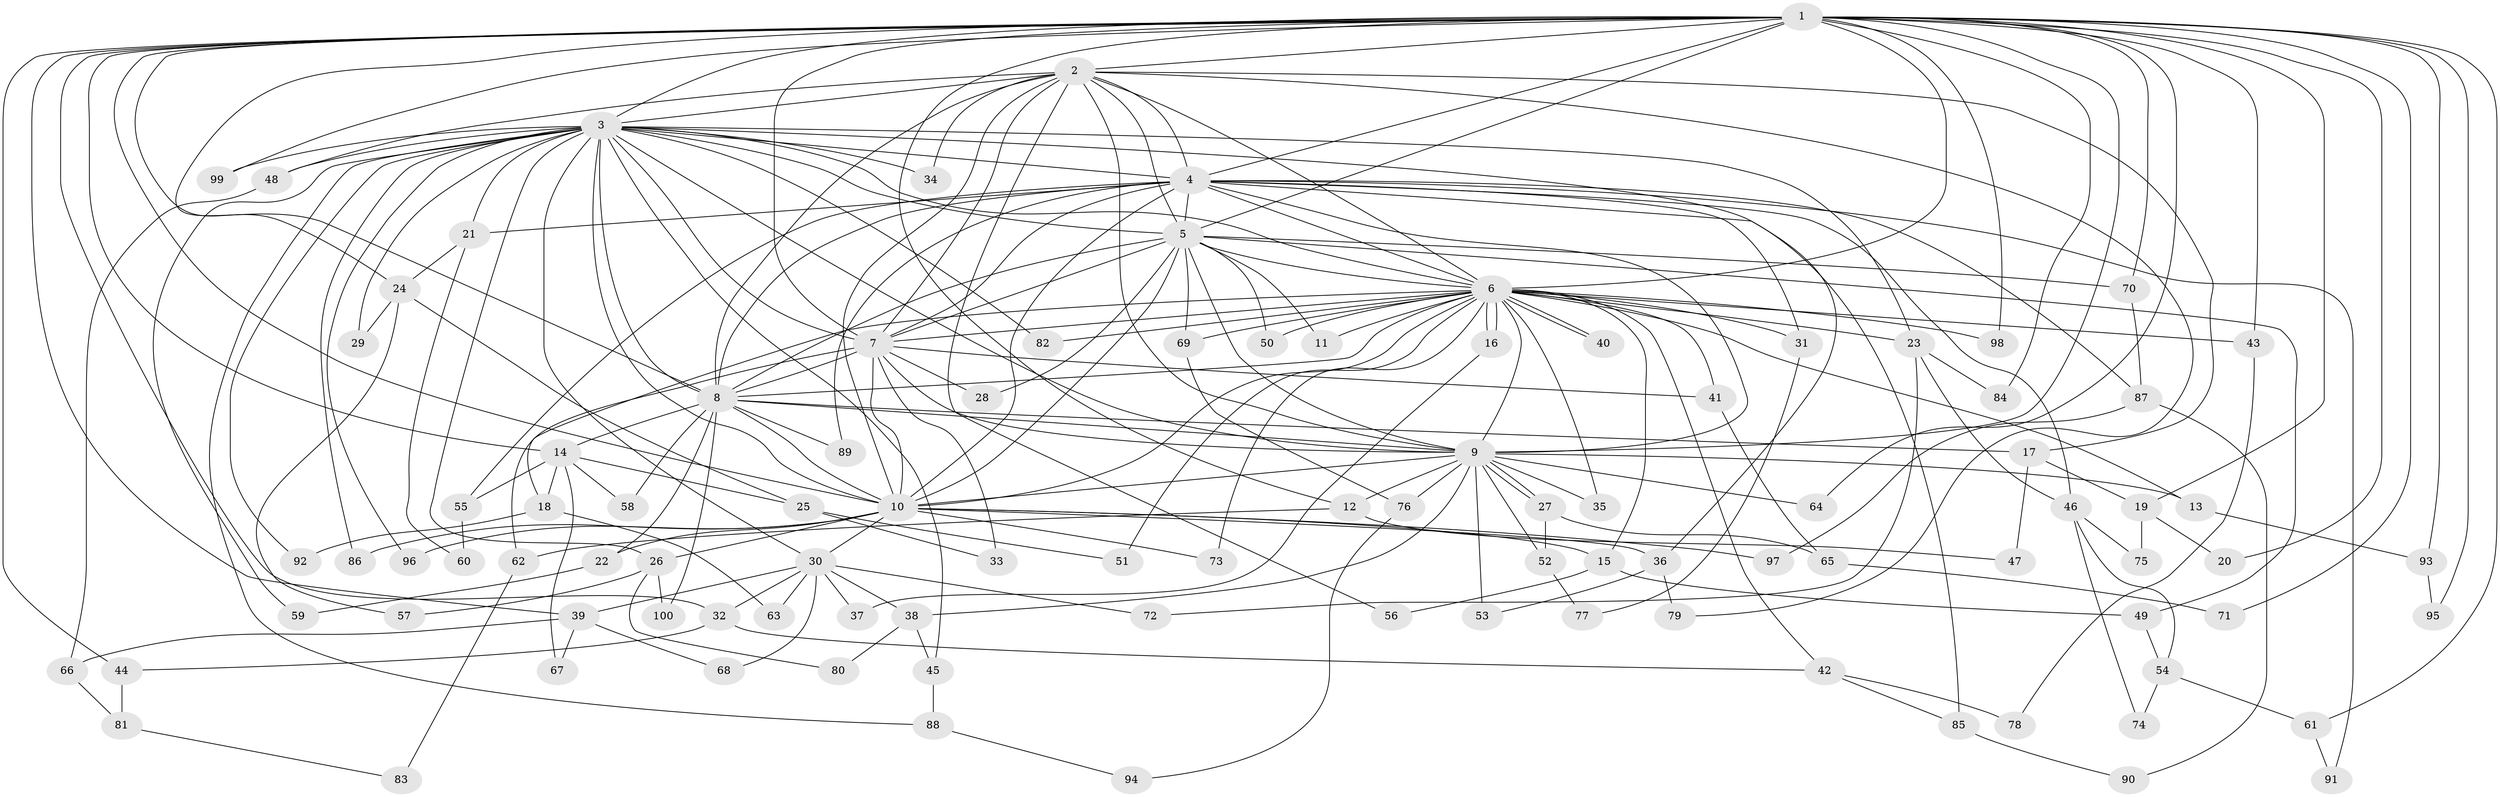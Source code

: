 // Generated by graph-tools (version 1.1) at 2025/11/02/21/25 10:11:07]
// undirected, 100 vertices, 225 edges
graph export_dot {
graph [start="1"]
  node [color=gray90,style=filled];
  1;
  2;
  3;
  4;
  5;
  6;
  7;
  8;
  9;
  10;
  11;
  12;
  13;
  14;
  15;
  16;
  17;
  18;
  19;
  20;
  21;
  22;
  23;
  24;
  25;
  26;
  27;
  28;
  29;
  30;
  31;
  32;
  33;
  34;
  35;
  36;
  37;
  38;
  39;
  40;
  41;
  42;
  43;
  44;
  45;
  46;
  47;
  48;
  49;
  50;
  51;
  52;
  53;
  54;
  55;
  56;
  57;
  58;
  59;
  60;
  61;
  62;
  63;
  64;
  65;
  66;
  67;
  68;
  69;
  70;
  71;
  72;
  73;
  74;
  75;
  76;
  77;
  78;
  79;
  80;
  81;
  82;
  83;
  84;
  85;
  86;
  87;
  88;
  89;
  90;
  91;
  92;
  93;
  94;
  95;
  96;
  97;
  98;
  99;
  100;
  1 -- 2;
  1 -- 3;
  1 -- 4;
  1 -- 5;
  1 -- 6;
  1 -- 7;
  1 -- 8;
  1 -- 9;
  1 -- 10;
  1 -- 12;
  1 -- 14;
  1 -- 19;
  1 -- 20;
  1 -- 24;
  1 -- 32;
  1 -- 39;
  1 -- 43;
  1 -- 44;
  1 -- 61;
  1 -- 64;
  1 -- 70;
  1 -- 71;
  1 -- 84;
  1 -- 93;
  1 -- 95;
  1 -- 98;
  1 -- 99;
  2 -- 3;
  2 -- 4;
  2 -- 5;
  2 -- 6;
  2 -- 7;
  2 -- 8;
  2 -- 9;
  2 -- 10;
  2 -- 17;
  2 -- 34;
  2 -- 48;
  2 -- 56;
  2 -- 79;
  3 -- 4;
  3 -- 5;
  3 -- 6;
  3 -- 7;
  3 -- 8;
  3 -- 9;
  3 -- 10;
  3 -- 21;
  3 -- 23;
  3 -- 26;
  3 -- 29;
  3 -- 30;
  3 -- 34;
  3 -- 36;
  3 -- 45;
  3 -- 48;
  3 -- 59;
  3 -- 82;
  3 -- 86;
  3 -- 88;
  3 -- 92;
  3 -- 96;
  3 -- 99;
  4 -- 5;
  4 -- 6;
  4 -- 7;
  4 -- 8;
  4 -- 9;
  4 -- 10;
  4 -- 21;
  4 -- 31;
  4 -- 46;
  4 -- 55;
  4 -- 85;
  4 -- 87;
  4 -- 89;
  4 -- 91;
  5 -- 6;
  5 -- 7;
  5 -- 8;
  5 -- 9;
  5 -- 10;
  5 -- 11;
  5 -- 28;
  5 -- 49;
  5 -- 50;
  5 -- 69;
  5 -- 70;
  6 -- 7;
  6 -- 8;
  6 -- 9;
  6 -- 10;
  6 -- 11;
  6 -- 13;
  6 -- 15;
  6 -- 16;
  6 -- 16;
  6 -- 18;
  6 -- 23;
  6 -- 31;
  6 -- 35;
  6 -- 40;
  6 -- 40;
  6 -- 41;
  6 -- 42;
  6 -- 43;
  6 -- 50;
  6 -- 51;
  6 -- 69;
  6 -- 73;
  6 -- 82;
  6 -- 98;
  7 -- 8;
  7 -- 9;
  7 -- 10;
  7 -- 28;
  7 -- 33;
  7 -- 41;
  7 -- 62;
  8 -- 9;
  8 -- 10;
  8 -- 14;
  8 -- 17;
  8 -- 22;
  8 -- 58;
  8 -- 89;
  8 -- 100;
  9 -- 10;
  9 -- 12;
  9 -- 13;
  9 -- 27;
  9 -- 27;
  9 -- 35;
  9 -- 38;
  9 -- 52;
  9 -- 53;
  9 -- 64;
  9 -- 76;
  10 -- 15;
  10 -- 22;
  10 -- 26;
  10 -- 30;
  10 -- 36;
  10 -- 73;
  10 -- 86;
  10 -- 96;
  10 -- 97;
  12 -- 47;
  12 -- 62;
  13 -- 93;
  14 -- 18;
  14 -- 25;
  14 -- 55;
  14 -- 58;
  14 -- 67;
  15 -- 49;
  15 -- 56;
  16 -- 37;
  17 -- 19;
  17 -- 47;
  18 -- 63;
  18 -- 92;
  19 -- 20;
  19 -- 75;
  21 -- 24;
  21 -- 60;
  22 -- 59;
  23 -- 46;
  23 -- 72;
  23 -- 84;
  24 -- 25;
  24 -- 29;
  24 -- 57;
  25 -- 33;
  25 -- 51;
  26 -- 57;
  26 -- 80;
  26 -- 100;
  27 -- 52;
  27 -- 65;
  30 -- 32;
  30 -- 37;
  30 -- 38;
  30 -- 39;
  30 -- 63;
  30 -- 68;
  30 -- 72;
  31 -- 77;
  32 -- 42;
  32 -- 44;
  36 -- 53;
  36 -- 79;
  38 -- 45;
  38 -- 80;
  39 -- 66;
  39 -- 67;
  39 -- 68;
  41 -- 65;
  42 -- 78;
  42 -- 85;
  43 -- 78;
  44 -- 81;
  45 -- 88;
  46 -- 54;
  46 -- 74;
  46 -- 75;
  48 -- 66;
  49 -- 54;
  52 -- 77;
  54 -- 61;
  54 -- 74;
  55 -- 60;
  61 -- 91;
  62 -- 83;
  65 -- 71;
  66 -- 81;
  69 -- 76;
  70 -- 87;
  76 -- 94;
  81 -- 83;
  85 -- 90;
  87 -- 90;
  87 -- 97;
  88 -- 94;
  93 -- 95;
}
